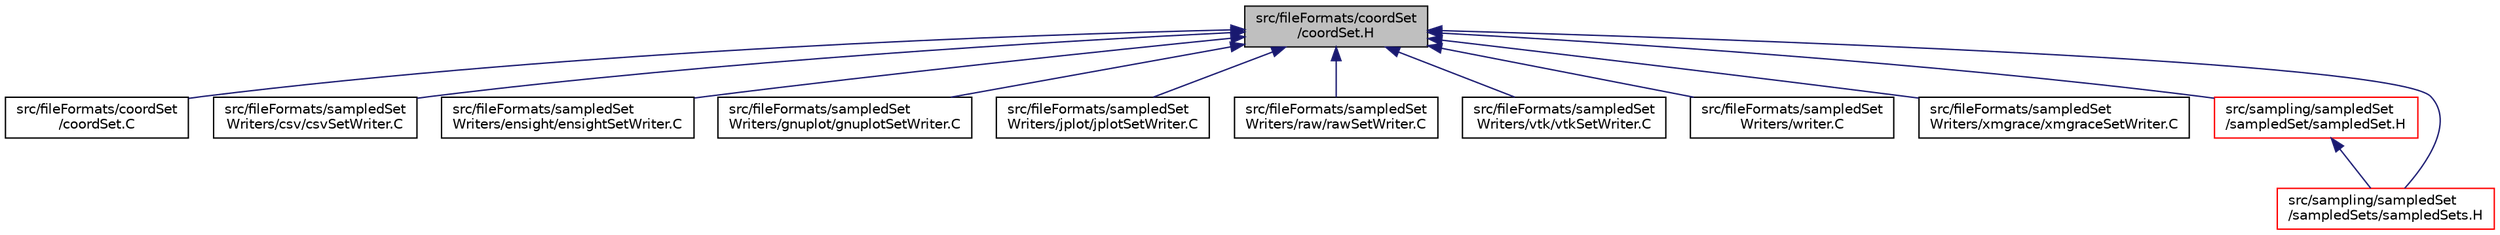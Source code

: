 digraph "src/fileFormats/coordSet/coordSet.H"
{
  bgcolor="transparent";
  edge [fontname="Helvetica",fontsize="10",labelfontname="Helvetica",labelfontsize="10"];
  node [fontname="Helvetica",fontsize="10",shape=record];
  Node1 [label="src/fileFormats/coordSet\l/coordSet.H",height=0.2,width=0.4,color="black", fillcolor="grey75", style="filled", fontcolor="black"];
  Node1 -> Node2 [dir="back",color="midnightblue",fontsize="10",style="solid",fontname="Helvetica"];
  Node2 [label="src/fileFormats/coordSet\l/coordSet.C",height=0.2,width=0.4,color="black",URL="$a05154.html"];
  Node1 -> Node3 [dir="back",color="midnightblue",fontsize="10",style="solid",fontname="Helvetica"];
  Node3 [label="src/fileFormats/sampledSet\lWriters/csv/csvSetWriter.C",height=0.2,width=0.4,color="black",URL="$a05158.html"];
  Node1 -> Node4 [dir="back",color="midnightblue",fontsize="10",style="solid",fontname="Helvetica"];
  Node4 [label="src/fileFormats/sampledSet\lWriters/ensight/ensightSetWriter.C",height=0.2,width=0.4,color="black",URL="$a05161.html"];
  Node1 -> Node5 [dir="back",color="midnightblue",fontsize="10",style="solid",fontname="Helvetica"];
  Node5 [label="src/fileFormats/sampledSet\lWriters/gnuplot/gnuplotSetWriter.C",height=0.2,width=0.4,color="black",URL="$a05164.html"];
  Node1 -> Node6 [dir="back",color="midnightblue",fontsize="10",style="solid",fontname="Helvetica"];
  Node6 [label="src/fileFormats/sampledSet\lWriters/jplot/jplotSetWriter.C",height=0.2,width=0.4,color="black",URL="$a05167.html"];
  Node1 -> Node7 [dir="back",color="midnightblue",fontsize="10",style="solid",fontname="Helvetica"];
  Node7 [label="src/fileFormats/sampledSet\lWriters/raw/rawSetWriter.C",height=0.2,width=0.4,color="black",URL="$a05170.html"];
  Node1 -> Node8 [dir="back",color="midnightblue",fontsize="10",style="solid",fontname="Helvetica"];
  Node8 [label="src/fileFormats/sampledSet\lWriters/vtk/vtkSetWriter.C",height=0.2,width=0.4,color="black",URL="$a05173.html"];
  Node1 -> Node9 [dir="back",color="midnightblue",fontsize="10",style="solid",fontname="Helvetica"];
  Node9 [label="src/fileFormats/sampledSet\lWriters/writer.C",height=0.2,width=0.4,color="black",URL="$a05176.html"];
  Node1 -> Node10 [dir="back",color="midnightblue",fontsize="10",style="solid",fontname="Helvetica"];
  Node10 [label="src/fileFormats/sampledSet\lWriters/xmgrace/xmgraceSetWriter.C",height=0.2,width=0.4,color="black",URL="$a05180.html"];
  Node1 -> Node11 [dir="back",color="midnightblue",fontsize="10",style="solid",fontname="Helvetica"];
  Node11 [label="src/sampling/sampledSet\l/sampledSet/sampledSet.H",height=0.2,width=0.4,color="red",URL="$a09895.html"];
  Node11 -> Node12 [dir="back",color="midnightblue",fontsize="10",style="solid",fontname="Helvetica"];
  Node12 [label="src/sampling/sampledSet\l/sampledSets/sampledSets.H",height=0.2,width=0.4,color="red",URL="$a09898.html"];
  Node1 -> Node12 [dir="back",color="midnightblue",fontsize="10",style="solid",fontname="Helvetica"];
}
